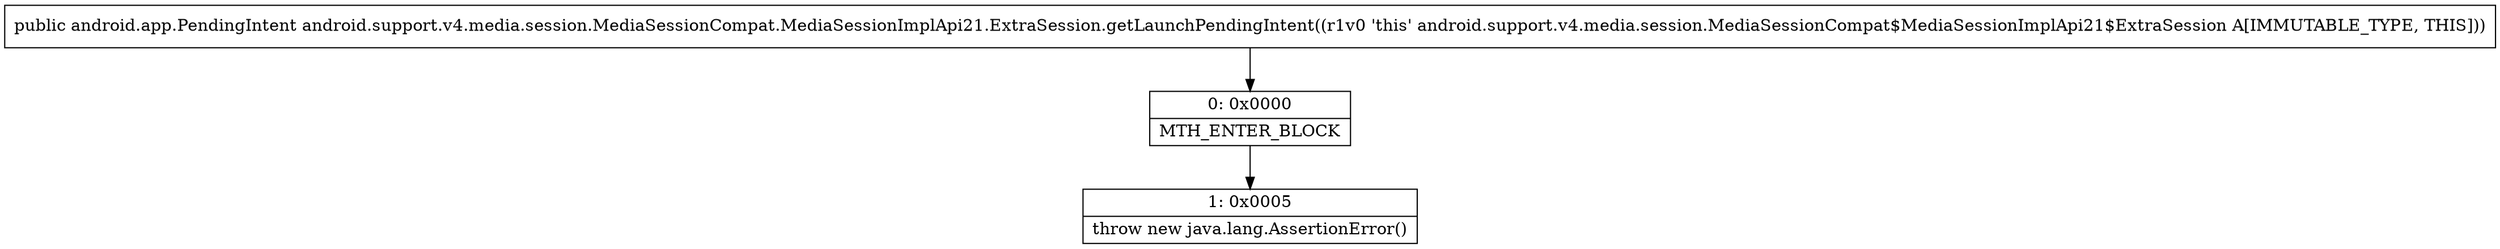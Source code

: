 digraph "CFG forandroid.support.v4.media.session.MediaSessionCompat.MediaSessionImplApi21.ExtraSession.getLaunchPendingIntent()Landroid\/app\/PendingIntent;" {
Node_0 [shape=record,label="{0\:\ 0x0000|MTH_ENTER_BLOCK\l}"];
Node_1 [shape=record,label="{1\:\ 0x0005|throw new java.lang.AssertionError()\l}"];
MethodNode[shape=record,label="{public android.app.PendingIntent android.support.v4.media.session.MediaSessionCompat.MediaSessionImplApi21.ExtraSession.getLaunchPendingIntent((r1v0 'this' android.support.v4.media.session.MediaSessionCompat$MediaSessionImplApi21$ExtraSession A[IMMUTABLE_TYPE, THIS])) }"];
MethodNode -> Node_0;
Node_0 -> Node_1;
}

